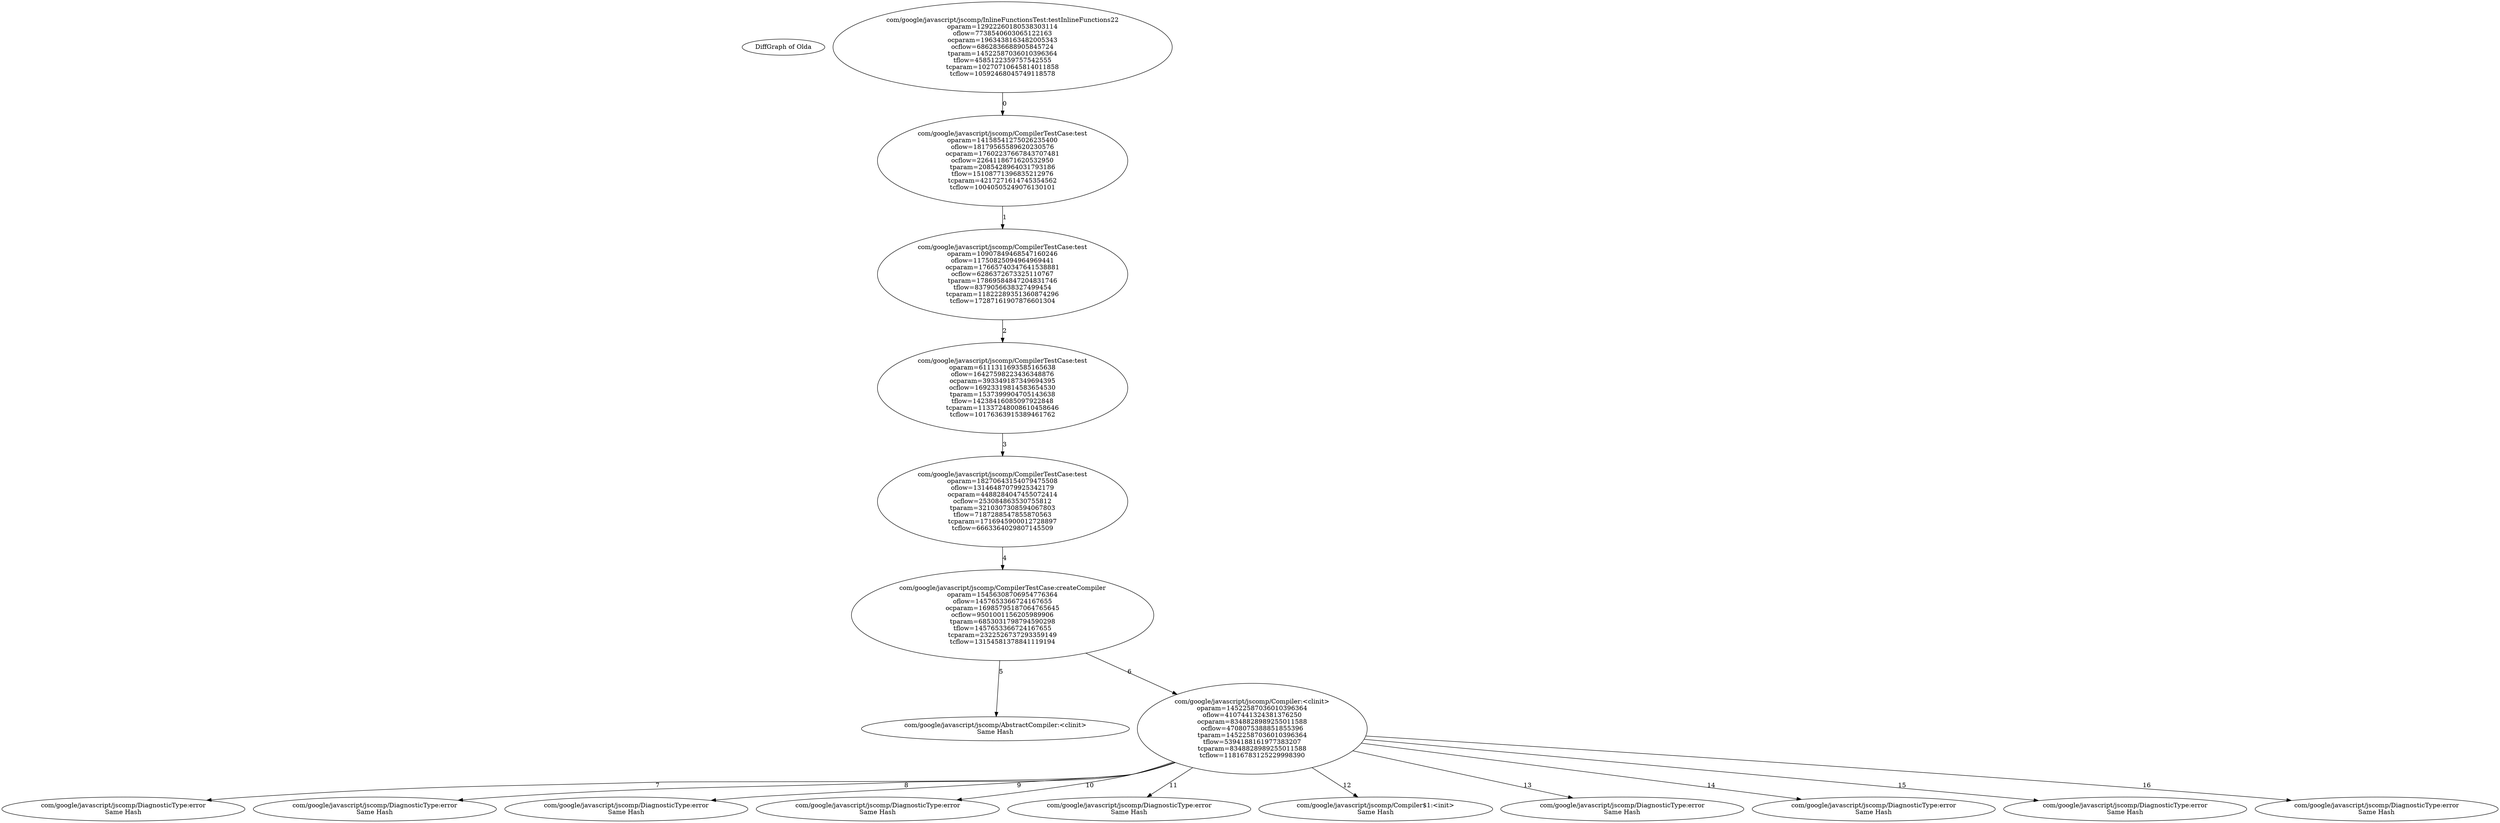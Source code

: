 digraph G {
0[label="DiffGraph of Olda"];
1[label="com/google/javascript/jscomp/InlineFunctionsTest:testInlineFunctions22
oparam=12922260180538303114
oflow=7738540603065122163
ocparam=1963438163482005343
ocflow=6862836688905845724
tparam=14522587036010396364
tflow=4585122359757542555
tcparam=10270710645814011858
tcflow=10592468045749118578"];
2[label="com/google/javascript/jscomp/CompilerTestCase:test
oparam=14158541275026235400
oflow=18179565589620230576
ocparam=17602237667843707481
ocflow=2264118671620532950
tparam=2085428964031793186
tflow=15108771396835212976
tcparam=4217271614745354562
tcflow=10040505249076130101"];
3[label="com/google/javascript/jscomp/CompilerTestCase:test
oparam=10907849468547160246
oflow=11750825094964969441
ocparam=17665740347641538881
ocflow=6286372673325110767
tparam=17869584847204831746
tflow=8379056638327499454
tcparam=11822289351360874296
tcflow=17287161907876601304"];
4[label="com/google/javascript/jscomp/CompilerTestCase:test
oparam=6111311693585165638
oflow=16427598223436348876
ocparam=393349187349694395
ocflow=16923319814583654530
tparam=1537399904705143638
tflow=14238416085097922848
tcparam=11337248008610458646
tcflow=10176363915389461762"];
5[label="com/google/javascript/jscomp/CompilerTestCase:test
oparam=18270643154079475508
oflow=13146487079925342179
ocparam=4488284047455072414
ocflow=253084863530755812
tparam=3210307308594067803
tflow=7187288547855870563
tcparam=1716945900012728897
tcflow=6663364029807145509"];
6[label="com/google/javascript/jscomp/CompilerTestCase:createCompiler
oparam=15456308706954776364
oflow=1457653366724167655
ocparam=16985795187064765645
ocflow=9501001156205989906
tparam=6853031798794590298
tflow=1457653366724167655
tcparam=2322526737293359149
tcflow=13154581378841119194"];
7[label="com/google/javascript/jscomp/AbstractCompiler:<clinit>
Same Hash"];
8[label="com/google/javascript/jscomp/Compiler:<clinit>
oparam=14522587036010396364
oflow=4107441324381376250
ocparam=8348828989255011588
ocflow=4708075388851855396
tparam=14522587036010396364
tflow=5394188161977383207
tcparam=8348828989255011588
tcflow=11816783125229998390"];
9[label="com/google/javascript/jscomp/DiagnosticType:error
Same Hash"];
10[label="com/google/javascript/jscomp/DiagnosticType:error
Same Hash"];
11[label="com/google/javascript/jscomp/DiagnosticType:error
Same Hash"];
12[label="com/google/javascript/jscomp/DiagnosticType:error
Same Hash"];
13[label="com/google/javascript/jscomp/DiagnosticType:error
Same Hash"];
14[label="com/google/javascript/jscomp/Compiler$1:<init>
Same Hash"];
15[label="com/google/javascript/jscomp/DiagnosticType:error
Same Hash"];
16[label="com/google/javascript/jscomp/DiagnosticType:error
Same Hash"];
17[label="com/google/javascript/jscomp/DiagnosticType:error
Same Hash"];
18[label="com/google/javascript/jscomp/DiagnosticType:error
Same Hash"];
1->2 [label=0];
2->3 [label=1];
3->4 [label=2];
4->5 [label=3];
5->6 [label=4];
6->7 [label=5];
6->8 [label=6];
8->9 [label=7];
8->10 [label=8];
8->11 [label=9];
8->12 [label=10];
8->13 [label=11];
8->14 [label=12];
8->15 [label=13];
8->16 [label=14];
8->17 [label=15];
8->18 [label=16];
}
